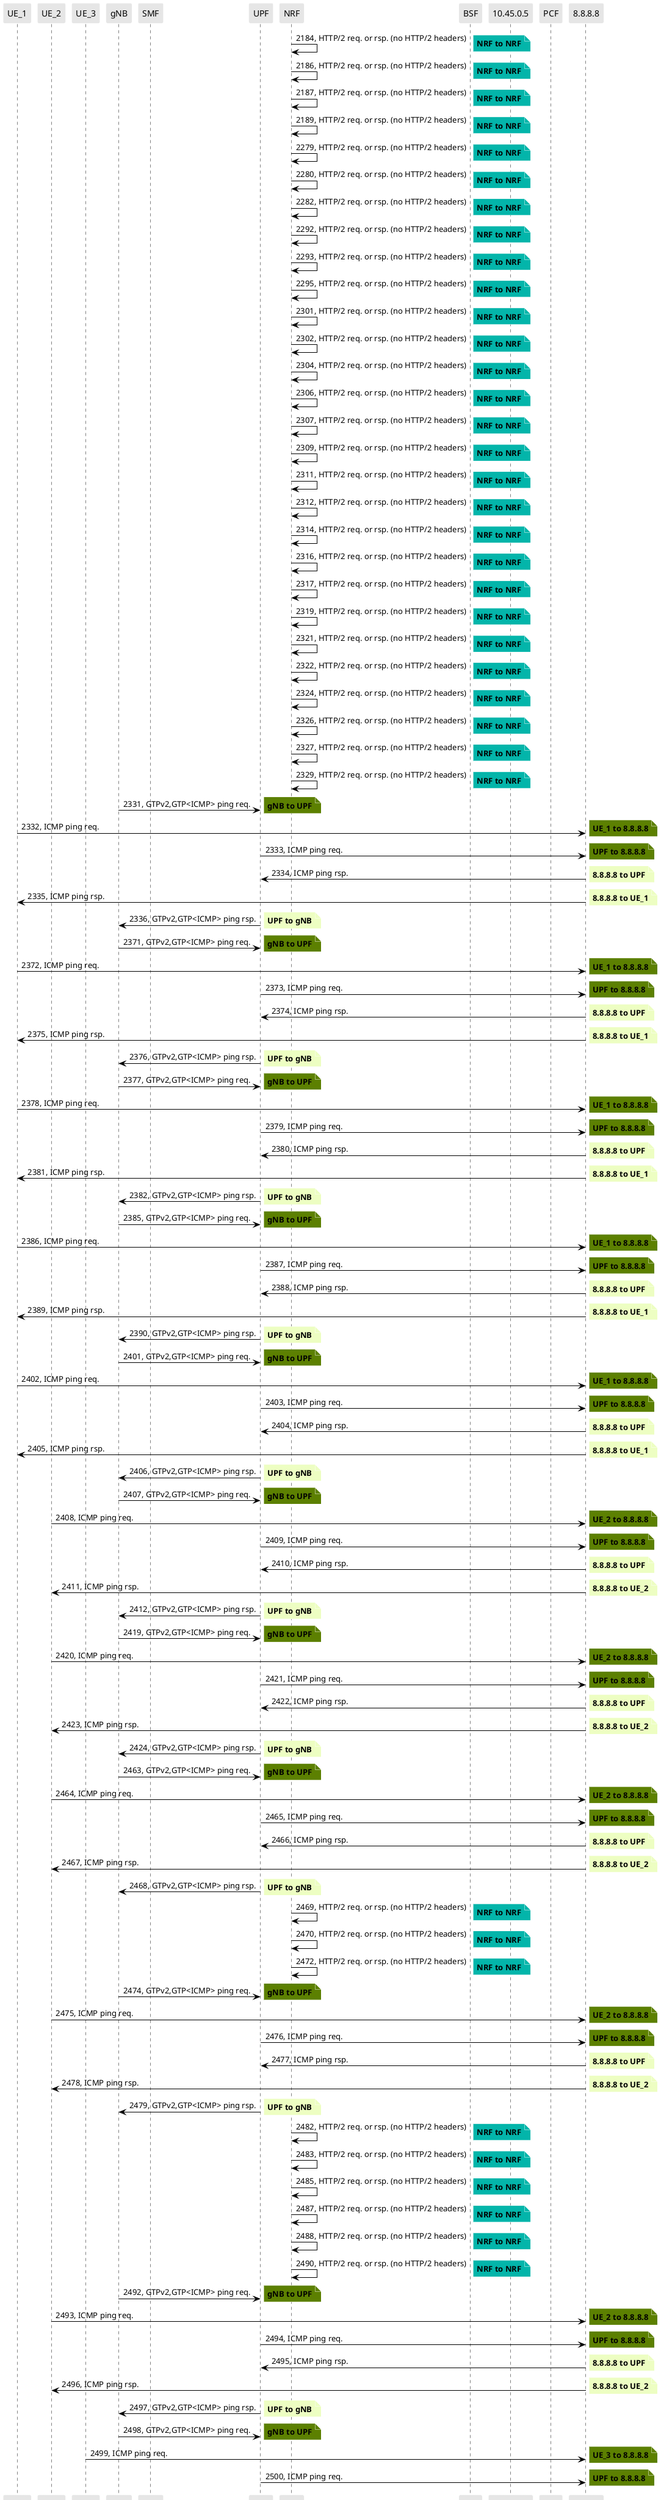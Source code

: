 @startuml
skinparam shadowing false
skinparam NoteBorderColor white
skinparam sequence {
    ArrowColor black
    LifeLineBorderColor black
    LifeLineBackgroundColor black
    ParticipantBorderColor white
    ParticipantBackgroundColor #e6e6e6
}
participant "UE_1"
participant "UE_2"
participant "UE_3"
participant "gNB"
participant "SMF"
participant "UPF"
participant "NRF"
participant "BSF"
participant "10.45.0.5"
participant "PCF"
participant "8.8.8.8"

"NRF" -> "NRF": 2184, HTTP/2 req. or rsp. (no HTTP/2 headers)

note right #03B5AA
**NRF to NRF**
end note

"NRF" -> "NRF": 2186, HTTP/2 req. or rsp. (no HTTP/2 headers)

note right #03B5AA
**NRF to NRF**
end note

"NRF" -> "NRF": 2187, HTTP/2 req. or rsp. (no HTTP/2 headers)

note right #03B5AA
**NRF to NRF**
end note

"NRF" -> "NRF": 2189, HTTP/2 req. or rsp. (no HTTP/2 headers)

note right #03B5AA
**NRF to NRF**
end note

"NRF" -> "NRF": 2279, HTTP/2 req. or rsp. (no HTTP/2 headers)

note right #03B5AA
**NRF to NRF**
end note

"NRF" -> "NRF": 2280, HTTP/2 req. or rsp. (no HTTP/2 headers)

note right #03B5AA
**NRF to NRF**
end note

"NRF" -> "NRF": 2282, HTTP/2 req. or rsp. (no HTTP/2 headers)

note right #03B5AA
**NRF to NRF**
end note

"NRF" -> "NRF": 2292, HTTP/2 req. or rsp. (no HTTP/2 headers)

note right #03B5AA
**NRF to NRF**
end note

"NRF" -> "NRF": 2293, HTTP/2 req. or rsp. (no HTTP/2 headers)

note right #03B5AA
**NRF to NRF**
end note

"NRF" -> "NRF": 2295, HTTP/2 req. or rsp. (no HTTP/2 headers)

note right #03B5AA
**NRF to NRF**
end note

"NRF" -> "NRF": 2301, HTTP/2 req. or rsp. (no HTTP/2 headers)

note right #03B5AA
**NRF to NRF**
end note

"NRF" -> "NRF": 2302, HTTP/2 req. or rsp. (no HTTP/2 headers)

note right #03B5AA
**NRF to NRF**
end note

"NRF" -> "NRF": 2304, HTTP/2 req. or rsp. (no HTTP/2 headers)

note right #03B5AA
**NRF to NRF**
end note

"NRF" -> "NRF": 2306, HTTP/2 req. or rsp. (no HTTP/2 headers)

note right #03B5AA
**NRF to NRF**
end note

"NRF" -> "NRF": 2307, HTTP/2 req. or rsp. (no HTTP/2 headers)

note right #03B5AA
**NRF to NRF**
end note

"NRF" -> "NRF": 2309, HTTP/2 req. or rsp. (no HTTP/2 headers)

note right #03B5AA
**NRF to NRF**
end note

"NRF" -> "NRF": 2311, HTTP/2 req. or rsp. (no HTTP/2 headers)

note right #03B5AA
**NRF to NRF**
end note

"NRF" -> "NRF": 2312, HTTP/2 req. or rsp. (no HTTP/2 headers)

note right #03B5AA
**NRF to NRF**
end note

"NRF" -> "NRF": 2314, HTTP/2 req. or rsp. (no HTTP/2 headers)

note right #03B5AA
**NRF to NRF**
end note

"NRF" -> "NRF": 2316, HTTP/2 req. or rsp. (no HTTP/2 headers)

note right #03B5AA
**NRF to NRF**
end note

"NRF" -> "NRF": 2317, HTTP/2 req. or rsp. (no HTTP/2 headers)

note right #03B5AA
**NRF to NRF**
end note

"NRF" -> "NRF": 2319, HTTP/2 req. or rsp. (no HTTP/2 headers)

note right #03B5AA
**NRF to NRF**
end note

"NRF" -> "NRF": 2321, HTTP/2 req. or rsp. (no HTTP/2 headers)

note right #03B5AA
**NRF to NRF**
end note

"NRF" -> "NRF": 2322, HTTP/2 req. or rsp. (no HTTP/2 headers)

note right #03B5AA
**NRF to NRF**
end note

"NRF" -> "NRF": 2324, HTTP/2 req. or rsp. (no HTTP/2 headers)

note right #03B5AA
**NRF to NRF**
end note

"NRF" -> "NRF": 2326, HTTP/2 req. or rsp. (no HTTP/2 headers)

note right #03B5AA
**NRF to NRF**
end note

"NRF" -> "NRF": 2327, HTTP/2 req. or rsp. (no HTTP/2 headers)

note right #03B5AA
**NRF to NRF**
end note

"NRF" -> "NRF": 2329, HTTP/2 req. or rsp. (no HTTP/2 headers)

note right #03B5AA
**NRF to NRF**
end note

"gNB" -> "UPF": 2331, GTPv2,GTP<ICMP> ping req.

note right #5C8001
**gNB to UPF**
end note

"UE_1" -> "8.8.8.8": 2332, ICMP ping req.

note right #5C8001
**UE_1 to 8.8.8.8**
end note

"UPF" -> "8.8.8.8": 2333, ICMP ping req.

note right #5C8001
**UPF to 8.8.8.8**
end note

"8.8.8.8" -> "UPF": 2334, ICMP ping rsp.

note right #EDFEC2
**8.8.8.8 to UPF**
end note

"8.8.8.8" -> "UE_1": 2335, ICMP ping rsp.

note right #EDFEC2
**8.8.8.8 to UE_1**
end note

"UPF" -> "gNB": 2336, GTPv2,GTP<ICMP> ping rsp.

note right #EDFEC2
**UPF to gNB**
end note

"gNB" -> "UPF": 2371, GTPv2,GTP<ICMP> ping req.

note right #5C8001
**gNB to UPF**
end note

"UE_1" -> "8.8.8.8": 2372, ICMP ping req.

note right #5C8001
**UE_1 to 8.8.8.8**
end note

"UPF" -> "8.8.8.8": 2373, ICMP ping req.

note right #5C8001
**UPF to 8.8.8.8**
end note

"8.8.8.8" -> "UPF": 2374, ICMP ping rsp.

note right #EDFEC2
**8.8.8.8 to UPF**
end note

"8.8.8.8" -> "UE_1": 2375, ICMP ping rsp.

note right #EDFEC2
**8.8.8.8 to UE_1**
end note

"UPF" -> "gNB": 2376, GTPv2,GTP<ICMP> ping rsp.

note right #EDFEC2
**UPF to gNB**
end note

"gNB" -> "UPF": 2377, GTPv2,GTP<ICMP> ping req.

note right #5C8001
**gNB to UPF**
end note

"UE_1" -> "8.8.8.8": 2378, ICMP ping req.

note right #5C8001
**UE_1 to 8.8.8.8**
end note

"UPF" -> "8.8.8.8": 2379, ICMP ping req.

note right #5C8001
**UPF to 8.8.8.8**
end note

"8.8.8.8" -> "UPF": 2380, ICMP ping rsp.

note right #EDFEC2
**8.8.8.8 to UPF**
end note

"8.8.8.8" -> "UE_1": 2381, ICMP ping rsp.

note right #EDFEC2
**8.8.8.8 to UE_1**
end note

"UPF" -> "gNB": 2382, GTPv2,GTP<ICMP> ping rsp.

note right #EDFEC2
**UPF to gNB**
end note

"gNB" -> "UPF": 2385, GTPv2,GTP<ICMP> ping req.

note right #5C8001
**gNB to UPF**
end note

"UE_1" -> "8.8.8.8": 2386, ICMP ping req.

note right #5C8001
**UE_1 to 8.8.8.8**
end note

"UPF" -> "8.8.8.8": 2387, ICMP ping req.

note right #5C8001
**UPF to 8.8.8.8**
end note

"8.8.8.8" -> "UPF": 2388, ICMP ping rsp.

note right #EDFEC2
**8.8.8.8 to UPF**
end note

"8.8.8.8" -> "UE_1": 2389, ICMP ping rsp.

note right #EDFEC2
**8.8.8.8 to UE_1**
end note

"UPF" -> "gNB": 2390, GTPv2,GTP<ICMP> ping rsp.

note right #EDFEC2
**UPF to gNB**
end note

"gNB" -> "UPF": 2401, GTPv2,GTP<ICMP> ping req.

note right #5C8001
**gNB to UPF**
end note

"UE_1" -> "8.8.8.8": 2402, ICMP ping req.

note right #5C8001
**UE_1 to 8.8.8.8**
end note

"UPF" -> "8.8.8.8": 2403, ICMP ping req.

note right #5C8001
**UPF to 8.8.8.8**
end note

"8.8.8.8" -> "UPF": 2404, ICMP ping rsp.

note right #EDFEC2
**8.8.8.8 to UPF**
end note

"8.8.8.8" -> "UE_1": 2405, ICMP ping rsp.

note right #EDFEC2
**8.8.8.8 to UE_1**
end note

"UPF" -> "gNB": 2406, GTPv2,GTP<ICMP> ping rsp.

note right #EDFEC2
**UPF to gNB**
end note

"gNB" -> "UPF": 2407, GTPv2,GTP<ICMP> ping req.

note right #5C8001
**gNB to UPF**
end note

"UE_2" -> "8.8.8.8": 2408, ICMP ping req.

note right #5C8001
**UE_2 to 8.8.8.8**
end note

"UPF" -> "8.8.8.8": 2409, ICMP ping req.

note right #5C8001
**UPF to 8.8.8.8**
end note

"8.8.8.8" -> "UPF": 2410, ICMP ping rsp.

note right #EDFEC2
**8.8.8.8 to UPF**
end note

"8.8.8.8" -> "UE_2": 2411, ICMP ping rsp.

note right #EDFEC2
**8.8.8.8 to UE_2**
end note

"UPF" -> "gNB": 2412, GTPv2,GTP<ICMP> ping rsp.

note right #EDFEC2
**UPF to gNB**
end note

"gNB" -> "UPF": 2419, GTPv2,GTP<ICMP> ping req.

note right #5C8001
**gNB to UPF**
end note

"UE_2" -> "8.8.8.8": 2420, ICMP ping req.

note right #5C8001
**UE_2 to 8.8.8.8**
end note

"UPF" -> "8.8.8.8": 2421, ICMP ping req.

note right #5C8001
**UPF to 8.8.8.8**
end note

"8.8.8.8" -> "UPF": 2422, ICMP ping rsp.

note right #EDFEC2
**8.8.8.8 to UPF**
end note

"8.8.8.8" -> "UE_2": 2423, ICMP ping rsp.

note right #EDFEC2
**8.8.8.8 to UE_2**
end note

"UPF" -> "gNB": 2424, GTPv2,GTP<ICMP> ping rsp.

note right #EDFEC2
**UPF to gNB**
end note

"gNB" -> "UPF": 2463, GTPv2,GTP<ICMP> ping req.

note right #5C8001
**gNB to UPF**
end note

"UE_2" -> "8.8.8.8": 2464, ICMP ping req.

note right #5C8001
**UE_2 to 8.8.8.8**
end note

"UPF" -> "8.8.8.8": 2465, ICMP ping req.

note right #5C8001
**UPF to 8.8.8.8**
end note

"8.8.8.8" -> "UPF": 2466, ICMP ping rsp.

note right #EDFEC2
**8.8.8.8 to UPF**
end note

"8.8.8.8" -> "UE_2": 2467, ICMP ping rsp.

note right #EDFEC2
**8.8.8.8 to UE_2**
end note

"UPF" -> "gNB": 2468, GTPv2,GTP<ICMP> ping rsp.

note right #EDFEC2
**UPF to gNB**
end note

"NRF" -> "NRF": 2469, HTTP/2 req. or rsp. (no HTTP/2 headers)

note right #03B5AA
**NRF to NRF**
end note

"NRF" -> "NRF": 2470, HTTP/2 req. or rsp. (no HTTP/2 headers)

note right #03B5AA
**NRF to NRF**
end note

"NRF" -> "NRF": 2472, HTTP/2 req. or rsp. (no HTTP/2 headers)

note right #03B5AA
**NRF to NRF**
end note

"gNB" -> "UPF": 2474, GTPv2,GTP<ICMP> ping req.

note right #5C8001
**gNB to UPF**
end note

"UE_2" -> "8.8.8.8": 2475, ICMP ping req.

note right #5C8001
**UE_2 to 8.8.8.8**
end note

"UPF" -> "8.8.8.8": 2476, ICMP ping req.

note right #5C8001
**UPF to 8.8.8.8**
end note

"8.8.8.8" -> "UPF": 2477, ICMP ping rsp.

note right #EDFEC2
**8.8.8.8 to UPF**
end note

"8.8.8.8" -> "UE_2": 2478, ICMP ping rsp.

note right #EDFEC2
**8.8.8.8 to UE_2**
end note

"UPF" -> "gNB": 2479, GTPv2,GTP<ICMP> ping rsp.

note right #EDFEC2
**UPF to gNB**
end note

"NRF" -> "NRF": 2482, HTTP/2 req. or rsp. (no HTTP/2 headers)

note right #03B5AA
**NRF to NRF**
end note

"NRF" -> "NRF": 2483, HTTP/2 req. or rsp. (no HTTP/2 headers)

note right #03B5AA
**NRF to NRF**
end note

"NRF" -> "NRF": 2485, HTTP/2 req. or rsp. (no HTTP/2 headers)

note right #03B5AA
**NRF to NRF**
end note

"NRF" -> "NRF": 2487, HTTP/2 req. or rsp. (no HTTP/2 headers)

note right #03B5AA
**NRF to NRF**
end note

"NRF" -> "NRF": 2488, HTTP/2 req. or rsp. (no HTTP/2 headers)

note right #03B5AA
**NRF to NRF**
end note

"NRF" -> "NRF": 2490, HTTP/2 req. or rsp. (no HTTP/2 headers)

note right #03B5AA
**NRF to NRF**
end note

"gNB" -> "UPF": 2492, GTPv2,GTP<ICMP> ping req.

note right #5C8001
**gNB to UPF**
end note

"UE_2" -> "8.8.8.8": 2493, ICMP ping req.

note right #5C8001
**UE_2 to 8.8.8.8**
end note

"UPF" -> "8.8.8.8": 2494, ICMP ping req.

note right #5C8001
**UPF to 8.8.8.8**
end note

"8.8.8.8" -> "UPF": 2495, ICMP ping rsp.

note right #EDFEC2
**8.8.8.8 to UPF**
end note

"8.8.8.8" -> "UE_2": 2496, ICMP ping rsp.

note right #EDFEC2
**8.8.8.8 to UE_2**
end note

"UPF" -> "gNB": 2497, GTPv2,GTP<ICMP> ping rsp.

note right #EDFEC2
**UPF to gNB**
end note

"gNB" -> "UPF": 2498, GTPv2,GTP<ICMP> ping req.

note right #5C8001
**gNB to UPF**
end note

"UE_3" -> "8.8.8.8": 2499, ICMP ping req.

note right #5C8001
**UE_3 to 8.8.8.8**
end note

"UPF" -> "8.8.8.8": 2500, ICMP ping req.

note right #5C8001
**UPF to 8.8.8.8**
end note

@enduml
